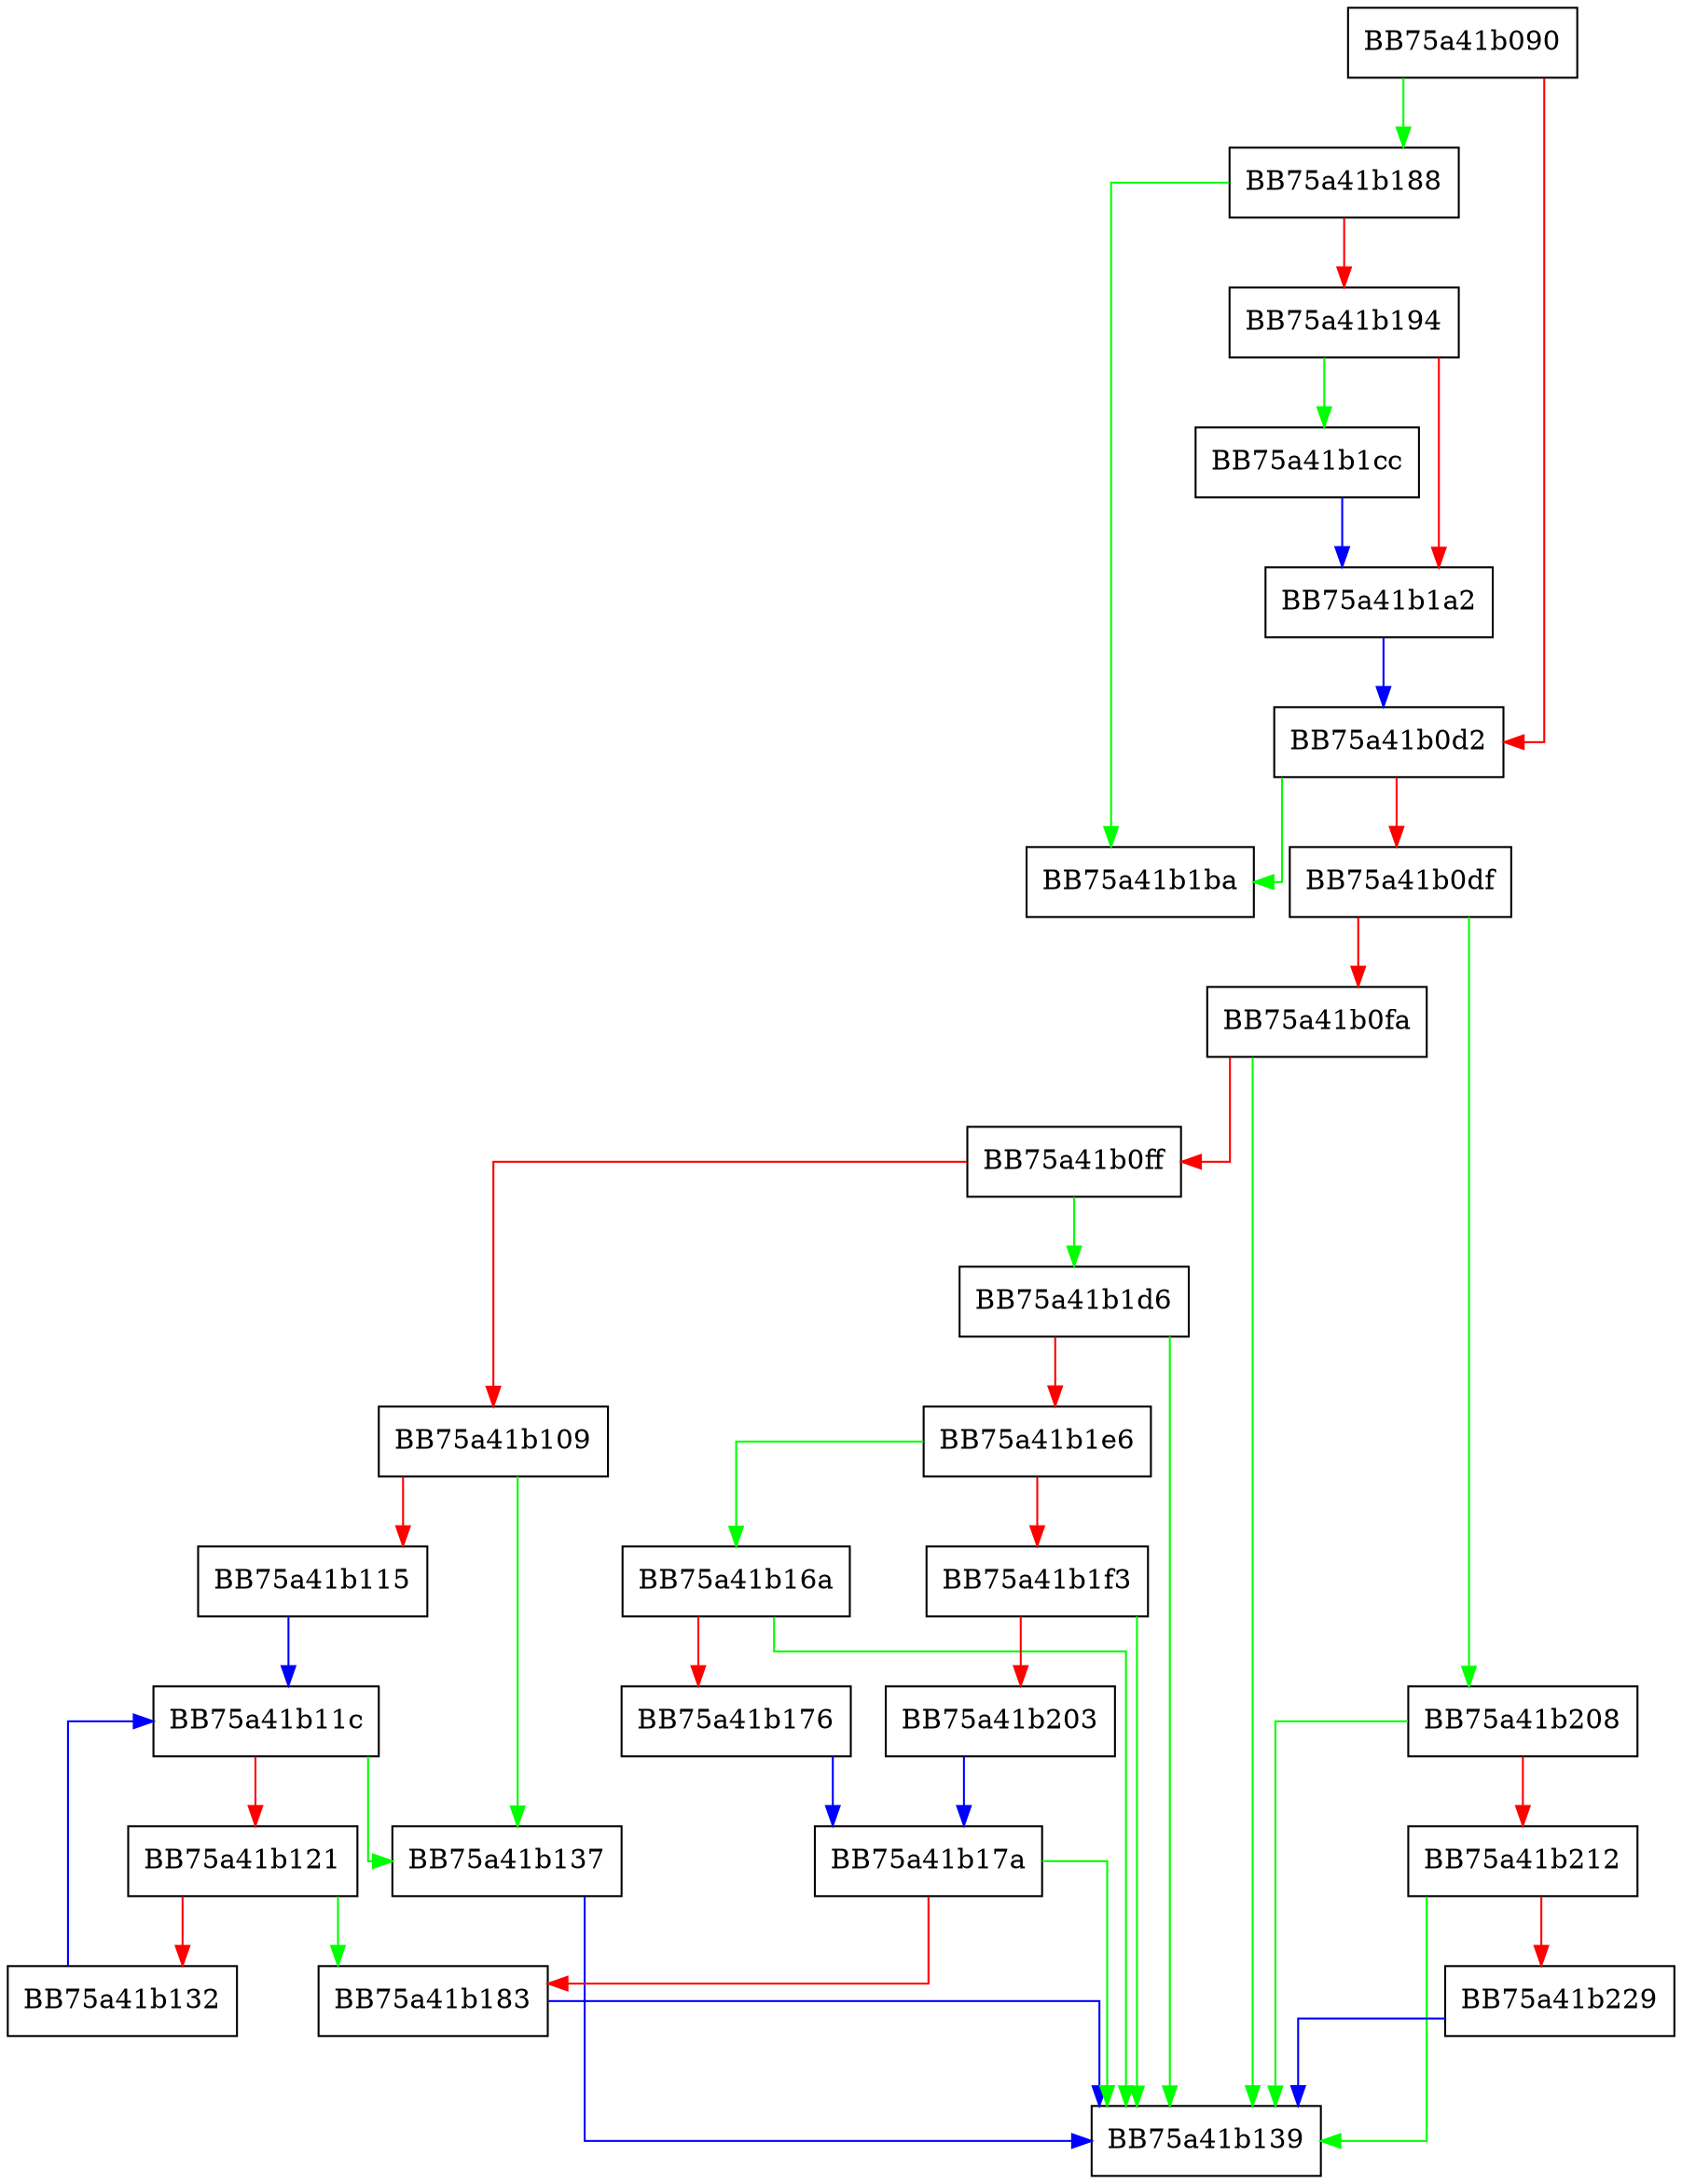 digraph lua_mp_getattributesubstring {
  node [shape="box"];
  graph [splines=ortho];
  BB75a41b090 -> BB75a41b188 [color="green"];
  BB75a41b090 -> BB75a41b0d2 [color="red"];
  BB75a41b0d2 -> BB75a41b1ba [color="green"];
  BB75a41b0d2 -> BB75a41b0df [color="red"];
  BB75a41b0df -> BB75a41b208 [color="green"];
  BB75a41b0df -> BB75a41b0fa [color="red"];
  BB75a41b0fa -> BB75a41b139 [color="green"];
  BB75a41b0fa -> BB75a41b0ff [color="red"];
  BB75a41b0ff -> BB75a41b1d6 [color="green"];
  BB75a41b0ff -> BB75a41b109 [color="red"];
  BB75a41b109 -> BB75a41b137 [color="green"];
  BB75a41b109 -> BB75a41b115 [color="red"];
  BB75a41b115 -> BB75a41b11c [color="blue"];
  BB75a41b11c -> BB75a41b137 [color="green"];
  BB75a41b11c -> BB75a41b121 [color="red"];
  BB75a41b121 -> BB75a41b183 [color="green"];
  BB75a41b121 -> BB75a41b132 [color="red"];
  BB75a41b132 -> BB75a41b11c [color="blue"];
  BB75a41b137 -> BB75a41b139 [color="blue"];
  BB75a41b16a -> BB75a41b139 [color="green"];
  BB75a41b16a -> BB75a41b176 [color="red"];
  BB75a41b176 -> BB75a41b17a [color="blue"];
  BB75a41b17a -> BB75a41b139 [color="green"];
  BB75a41b17a -> BB75a41b183 [color="red"];
  BB75a41b183 -> BB75a41b139 [color="blue"];
  BB75a41b188 -> BB75a41b1ba [color="green"];
  BB75a41b188 -> BB75a41b194 [color="red"];
  BB75a41b194 -> BB75a41b1cc [color="green"];
  BB75a41b194 -> BB75a41b1a2 [color="red"];
  BB75a41b1a2 -> BB75a41b0d2 [color="blue"];
  BB75a41b1cc -> BB75a41b1a2 [color="blue"];
  BB75a41b1d6 -> BB75a41b139 [color="green"];
  BB75a41b1d6 -> BB75a41b1e6 [color="red"];
  BB75a41b1e6 -> BB75a41b16a [color="green"];
  BB75a41b1e6 -> BB75a41b1f3 [color="red"];
  BB75a41b1f3 -> BB75a41b139 [color="green"];
  BB75a41b1f3 -> BB75a41b203 [color="red"];
  BB75a41b203 -> BB75a41b17a [color="blue"];
  BB75a41b208 -> BB75a41b139 [color="green"];
  BB75a41b208 -> BB75a41b212 [color="red"];
  BB75a41b212 -> BB75a41b139 [color="green"];
  BB75a41b212 -> BB75a41b229 [color="red"];
  BB75a41b229 -> BB75a41b139 [color="blue"];
}
